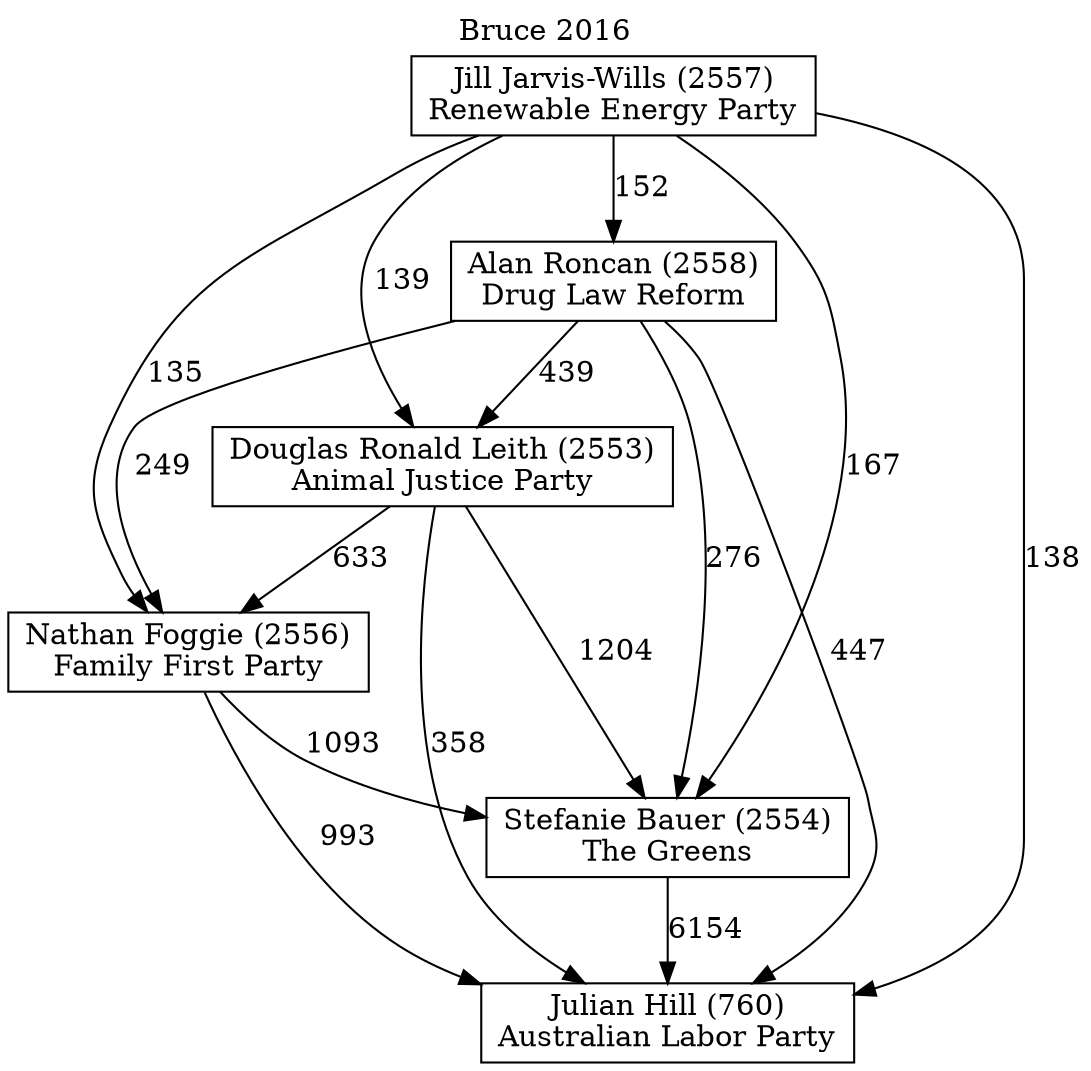 // House preference flow
digraph "Julian Hill (760)_Bruce_2016" {
	graph [label="Bruce 2016" labelloc=t mclimit=10]
	node [shape=box]
	"Nathan Foggie (2556)" [label="Nathan Foggie (2556)
Family First Party"]
	"Douglas Ronald Leith (2553)" [label="Douglas Ronald Leith (2553)
Animal Justice Party"]
	"Julian Hill (760)" [label="Julian Hill (760)
Australian Labor Party"]
	"Jill Jarvis-Wills (2557)" [label="Jill Jarvis-Wills (2557)
Renewable Energy Party"]
	"Alan Roncan (2558)" [label="Alan Roncan (2558)
Drug Law Reform"]
	"Stefanie Bauer (2554)" [label="Stefanie Bauer (2554)
The Greens"]
	"Nathan Foggie (2556)" -> "Julian Hill (760)" [label=993]
	"Douglas Ronald Leith (2553)" -> "Julian Hill (760)" [label=358]
	"Alan Roncan (2558)" -> "Stefanie Bauer (2554)" [label=276]
	"Jill Jarvis-Wills (2557)" -> "Julian Hill (760)" [label=138]
	"Jill Jarvis-Wills (2557)" -> "Alan Roncan (2558)" [label=152]
	"Stefanie Bauer (2554)" -> "Julian Hill (760)" [label=6154]
	"Douglas Ronald Leith (2553)" -> "Nathan Foggie (2556)" [label=633]
	"Alan Roncan (2558)" -> "Nathan Foggie (2556)" [label=249]
	"Jill Jarvis-Wills (2557)" -> "Nathan Foggie (2556)" [label=135]
	"Alan Roncan (2558)" -> "Douglas Ronald Leith (2553)" [label=439]
	"Jill Jarvis-Wills (2557)" -> "Stefanie Bauer (2554)" [label=167]
	"Alan Roncan (2558)" -> "Julian Hill (760)" [label=447]
	"Douglas Ronald Leith (2553)" -> "Stefanie Bauer (2554)" [label=1204]
	"Nathan Foggie (2556)" -> "Stefanie Bauer (2554)" [label=1093]
	"Jill Jarvis-Wills (2557)" -> "Douglas Ronald Leith (2553)" [label=139]
}
